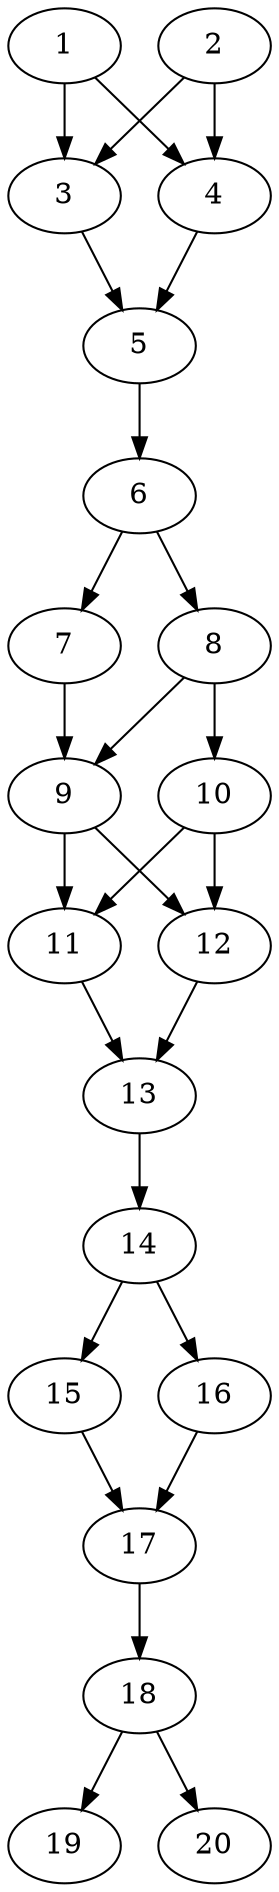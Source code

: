 // DAG automatically generated by daggen at Thu Oct  3 13:58:43 2019
// ./daggen --dot -n 20 --ccr 0.5 --fat 0.3 --regular 0.5 --density 0.7 --mindata 5242880 --maxdata 52428800 
digraph G {
  1 [size="73138176", alpha="0.01", expect_size="36569088"] 
  1 -> 3 [size ="36569088"]
  1 -> 4 [size ="36569088"]
  2 [size="63424512", alpha="0.08", expect_size="31712256"] 
  2 -> 3 [size ="31712256"]
  2 -> 4 [size ="31712256"]
  3 [size="102477824", alpha="0.05", expect_size="51238912"] 
  3 -> 5 [size ="51238912"]
  4 [size="33912832", alpha="0.12", expect_size="16956416"] 
  4 -> 5 [size ="16956416"]
  5 [size="31094784", alpha="0.11", expect_size="15547392"] 
  5 -> 6 [size ="15547392"]
  6 [size="32071680", alpha="0.17", expect_size="16035840"] 
  6 -> 7 [size ="16035840"]
  6 -> 8 [size ="16035840"]
  7 [size="100984832", alpha="0.02", expect_size="50492416"] 
  7 -> 9 [size ="50492416"]
  8 [size="12425216", alpha="0.18", expect_size="6212608"] 
  8 -> 9 [size ="6212608"]
  8 -> 10 [size ="6212608"]
  9 [size="63731712", alpha="0.19", expect_size="31865856"] 
  9 -> 11 [size ="31865856"]
  9 -> 12 [size ="31865856"]
  10 [size="41891840", alpha="0.01", expect_size="20945920"] 
  10 -> 11 [size ="20945920"]
  10 -> 12 [size ="20945920"]
  11 [size="91082752", alpha="0.16", expect_size="45541376"] 
  11 -> 13 [size ="45541376"]
  12 [size="96821248", alpha="0.06", expect_size="48410624"] 
  12 -> 13 [size ="48410624"]
  13 [size="40615936", alpha="0.01", expect_size="20307968"] 
  13 -> 14 [size ="20307968"]
  14 [size="64593920", alpha="0.01", expect_size="32296960"] 
  14 -> 15 [size ="32296960"]
  14 -> 16 [size ="32296960"]
  15 [size="26238976", alpha="0.12", expect_size="13119488"] 
  15 -> 17 [size ="13119488"]
  16 [size="77826048", alpha="0.14", expect_size="38913024"] 
  16 -> 17 [size ="38913024"]
  17 [size="63512576", alpha="0.06", expect_size="31756288"] 
  17 -> 18 [size ="31756288"]
  18 [size="72034304", alpha="0.15", expect_size="36017152"] 
  18 -> 19 [size ="36017152"]
  18 -> 20 [size ="36017152"]
  19 [size="61769728", alpha="0.09", expect_size="30884864"] 
  20 [size="56956928", alpha="0.11", expect_size="28478464"] 
}
